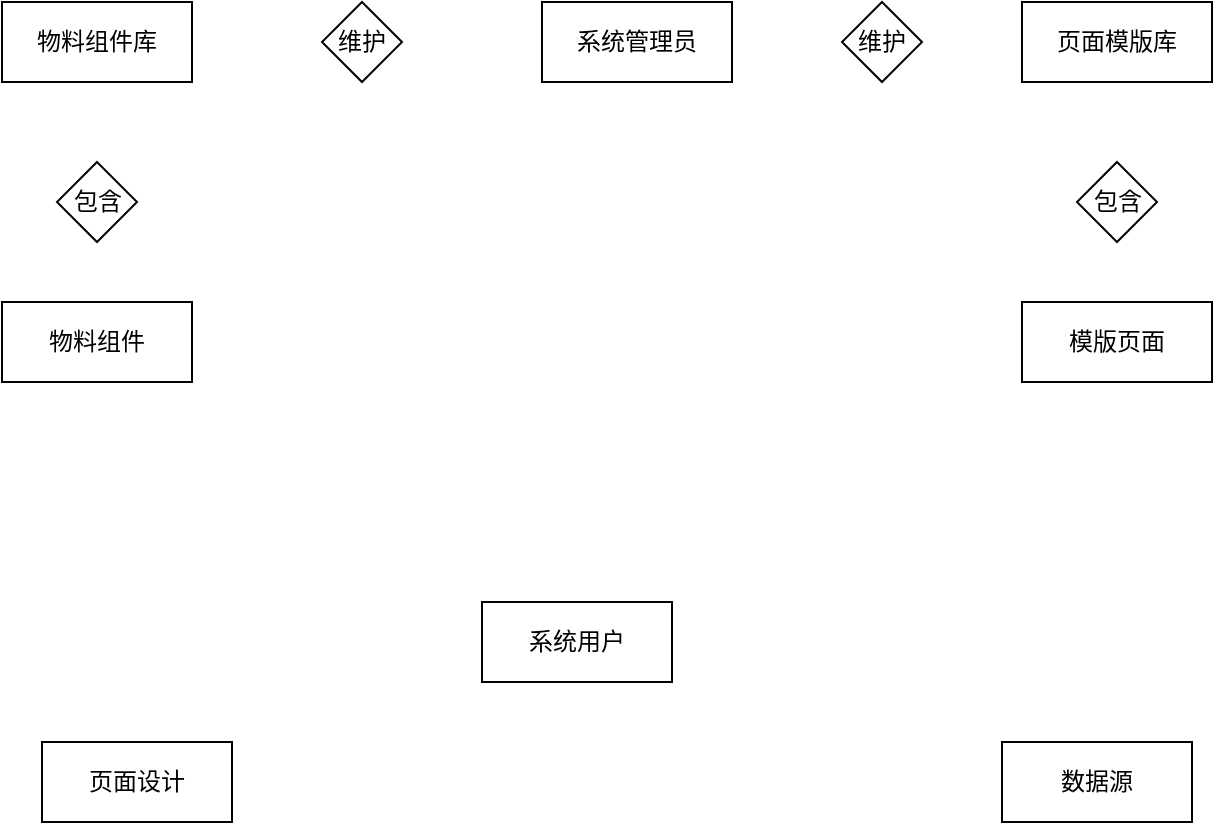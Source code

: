 <mxfile version="22.1.0" type="github">
  <diagram id="R2lEEEUBdFMjLlhIrx00" name="Page-1">
    <mxGraphModel dx="954" dy="606" grid="1" gridSize="10" guides="1" tooltips="1" connect="1" arrows="1" fold="1" page="1" pageScale="1" pageWidth="850" pageHeight="1100" math="0" shadow="0" extFonts="Permanent Marker^https://fonts.googleapis.com/css?family=Permanent+Marker">
      <root>
        <mxCell id="0" />
        <mxCell id="1" parent="0" />
        <mxCell id="79Bn47hT7U_q4xXXucv6-1" value="系统管理员" style="rounded=0;whiteSpace=wrap;html=1;" vertex="1" parent="1">
          <mxGeometry x="330" y="220" width="95" height="40" as="geometry" />
        </mxCell>
        <mxCell id="79Bn47hT7U_q4xXXucv6-2" value="维护" style="rhombus;whiteSpace=wrap;html=1;" vertex="1" parent="1">
          <mxGeometry x="220" y="220" width="40" height="40" as="geometry" />
        </mxCell>
        <mxCell id="79Bn47hT7U_q4xXXucv6-3" value="物料组件库" style="rounded=0;whiteSpace=wrap;html=1;" vertex="1" parent="1">
          <mxGeometry x="60" y="220" width="95" height="40" as="geometry" />
        </mxCell>
        <mxCell id="79Bn47hT7U_q4xXXucv6-4" value="物料组件" style="rounded=0;whiteSpace=wrap;html=1;" vertex="1" parent="1">
          <mxGeometry x="60" y="370" width="95" height="40" as="geometry" />
        </mxCell>
        <mxCell id="79Bn47hT7U_q4xXXucv6-5" value="包含" style="rhombus;whiteSpace=wrap;html=1;" vertex="1" parent="1">
          <mxGeometry x="87.5" y="300" width="40" height="40" as="geometry" />
        </mxCell>
        <mxCell id="79Bn47hT7U_q4xXXucv6-6" value="页面模版库" style="rounded=0;whiteSpace=wrap;html=1;" vertex="1" parent="1">
          <mxGeometry x="570" y="220" width="95" height="40" as="geometry" />
        </mxCell>
        <mxCell id="79Bn47hT7U_q4xXXucv6-7" value="模版页面" style="rounded=0;whiteSpace=wrap;html=1;" vertex="1" parent="1">
          <mxGeometry x="570" y="370" width="95" height="40" as="geometry" />
        </mxCell>
        <mxCell id="79Bn47hT7U_q4xXXucv6-8" value="维护" style="rhombus;whiteSpace=wrap;html=1;" vertex="1" parent="1">
          <mxGeometry x="480" y="220" width="40" height="40" as="geometry" />
        </mxCell>
        <mxCell id="79Bn47hT7U_q4xXXucv6-9" value="包含" style="rhombus;whiteSpace=wrap;html=1;" vertex="1" parent="1">
          <mxGeometry x="597.5" y="300" width="40" height="40" as="geometry" />
        </mxCell>
        <mxCell id="79Bn47hT7U_q4xXXucv6-10" value="系统用户" style="rounded=0;whiteSpace=wrap;html=1;" vertex="1" parent="1">
          <mxGeometry x="300" y="520" width="95" height="40" as="geometry" />
        </mxCell>
        <mxCell id="79Bn47hT7U_q4xXXucv6-11" value="数据源" style="rounded=0;whiteSpace=wrap;html=1;" vertex="1" parent="1">
          <mxGeometry x="560" y="590" width="95" height="40" as="geometry" />
        </mxCell>
        <mxCell id="79Bn47hT7U_q4xXXucv6-12" value="页面设计" style="rounded=0;whiteSpace=wrap;html=1;" vertex="1" parent="1">
          <mxGeometry x="80" y="590" width="95" height="40" as="geometry" />
        </mxCell>
      </root>
    </mxGraphModel>
  </diagram>
</mxfile>
